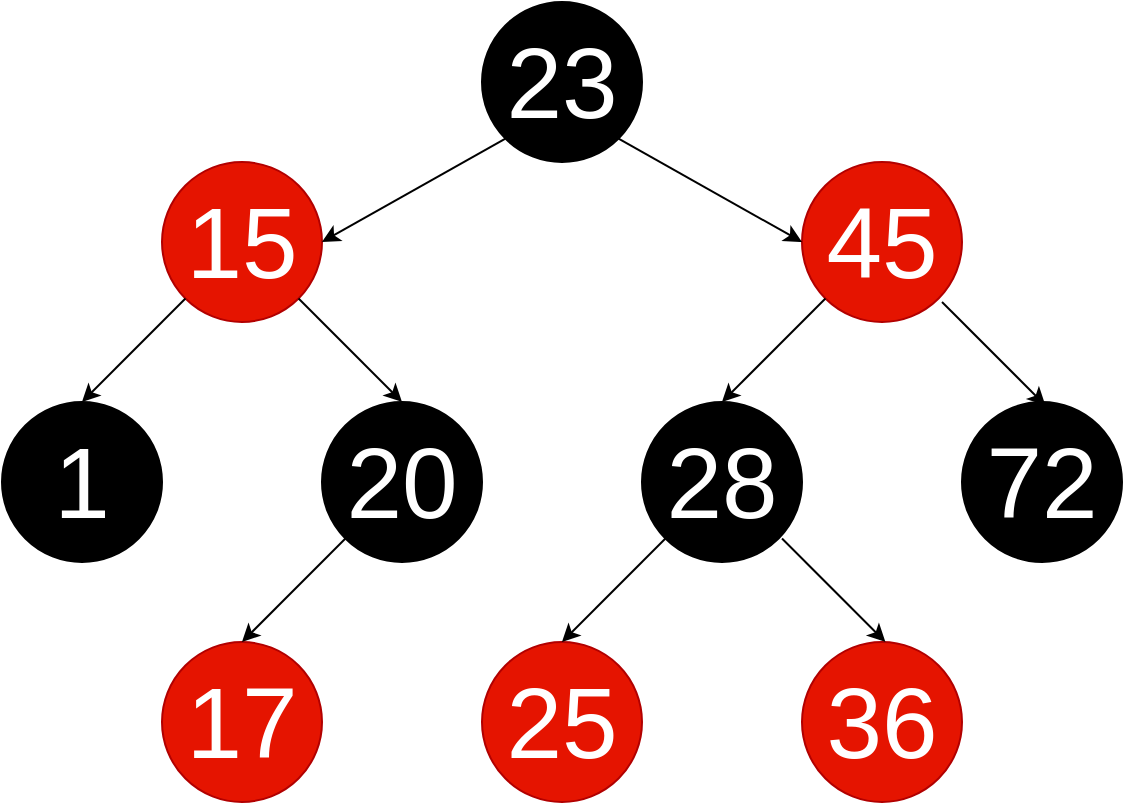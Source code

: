 <mxfile version="13.10.0" type="device"><diagram id="B3Tf9Wo34fplJmG7fJf3" name="Page-1"><mxGraphModel dx="1418" dy="795" grid="1" gridSize="10" guides="1" tooltips="1" connect="1" arrows="1" fold="1" page="1" pageScale="1" pageWidth="827" pageHeight="1169" math="0" shadow="0"><root><mxCell id="0"/><mxCell id="1" parent="0"/><mxCell id="bHyj93y7rkMw5JfO5uWG-1" value="&lt;font style=&quot;font-size: 50px&quot; color=&quot;#ffffff&quot;&gt;23&lt;/font&gt;" style="ellipse;whiteSpace=wrap;html=1;aspect=fixed;fillColor=#000000;" vertex="1" parent="1"><mxGeometry x="280" y="80" width="80" height="80" as="geometry"/></mxCell><mxCell id="bHyj93y7rkMw5JfO5uWG-2" value="&lt;font style=&quot;font-size: 50px&quot; color=&quot;#ffffff&quot;&gt;15&lt;/font&gt;" style="ellipse;whiteSpace=wrap;html=1;aspect=fixed;fillColor=#e51400;strokeColor=#B20000;fontColor=#ffffff;" vertex="1" parent="1"><mxGeometry x="120" y="160" width="80" height="80" as="geometry"/></mxCell><mxCell id="bHyj93y7rkMw5JfO5uWG-4" value="&lt;font style=&quot;font-size: 50px&quot; color=&quot;#ffffff&quot;&gt;45&lt;/font&gt;" style="ellipse;whiteSpace=wrap;html=1;aspect=fixed;fillColor=#e51400;strokeColor=#B20000;fontColor=#ffffff;" vertex="1" parent="1"><mxGeometry x="440" y="160" width="80" height="80" as="geometry"/></mxCell><mxCell id="bHyj93y7rkMw5JfO5uWG-5" value="&lt;font style=&quot;font-size: 50px&quot; color=&quot;#ffffff&quot;&gt;1&lt;/font&gt;" style="ellipse;whiteSpace=wrap;html=1;aspect=fixed;fillColor=#000000;" vertex="1" parent="1"><mxGeometry x="40" y="280" width="80" height="80" as="geometry"/></mxCell><mxCell id="bHyj93y7rkMw5JfO5uWG-6" value="&lt;font style=&quot;font-size: 50px&quot; color=&quot;#ffffff&quot;&gt;20&lt;/font&gt;" style="ellipse;whiteSpace=wrap;html=1;aspect=fixed;fillColor=#000000;" vertex="1" parent="1"><mxGeometry x="200" y="280" width="80" height="80" as="geometry"/></mxCell><mxCell id="bHyj93y7rkMw5JfO5uWG-7" value="&lt;font style=&quot;font-size: 50px&quot; color=&quot;#ffffff&quot;&gt;28&lt;/font&gt;" style="ellipse;whiteSpace=wrap;html=1;aspect=fixed;fillColor=#000000;" vertex="1" parent="1"><mxGeometry x="360" y="280" width="80" height="80" as="geometry"/></mxCell><mxCell id="bHyj93y7rkMw5JfO5uWG-8" value="&lt;font style=&quot;font-size: 50px&quot; color=&quot;#ffffff&quot;&gt;72&lt;/font&gt;" style="ellipse;whiteSpace=wrap;html=1;aspect=fixed;fillColor=#000000;" vertex="1" parent="1"><mxGeometry x="520" y="280" width="80" height="80" as="geometry"/></mxCell><mxCell id="bHyj93y7rkMw5JfO5uWG-9" value="&lt;font style=&quot;font-size: 50px&quot; color=&quot;#ffffff&quot;&gt;17&lt;/font&gt;" style="ellipse;whiteSpace=wrap;html=1;aspect=fixed;fillColor=#e51400;strokeColor=#B20000;fontColor=#ffffff;" vertex="1" parent="1"><mxGeometry x="120" y="400" width="80" height="80" as="geometry"/></mxCell><mxCell id="bHyj93y7rkMw5JfO5uWG-10" value="&lt;font style=&quot;font-size: 50px&quot; color=&quot;#ffffff&quot;&gt;25&lt;/font&gt;" style="ellipse;whiteSpace=wrap;html=1;aspect=fixed;fillColor=#e51400;strokeColor=#B20000;fontColor=#ffffff;" vertex="1" parent="1"><mxGeometry x="280" y="400" width="80" height="80" as="geometry"/></mxCell><mxCell id="bHyj93y7rkMw5JfO5uWG-11" value="&lt;font style=&quot;font-size: 50px&quot; color=&quot;#ffffff&quot;&gt;36&lt;/font&gt;" style="ellipse;whiteSpace=wrap;html=1;aspect=fixed;fillColor=#e51400;strokeColor=#B20000;fontColor=#ffffff;" vertex="1" parent="1"><mxGeometry x="440" y="400" width="80" height="80" as="geometry"/></mxCell><mxCell id="bHyj93y7rkMw5JfO5uWG-12" value="" style="endArrow=classic;html=1;exitX=0;exitY=1;exitDx=0;exitDy=0;entryX=1;entryY=0.5;entryDx=0;entryDy=0;" edge="1" parent="1" source="bHyj93y7rkMw5JfO5uWG-1" target="bHyj93y7rkMw5JfO5uWG-2"><mxGeometry width="50" height="50" relative="1" as="geometry"><mxPoint x="200" y="90" as="sourcePoint"/><mxPoint x="250" y="40" as="targetPoint"/></mxGeometry></mxCell><mxCell id="bHyj93y7rkMw5JfO5uWG-13" value="" style="endArrow=classic;html=1;exitX=1;exitY=1;exitDx=0;exitDy=0;entryX=0;entryY=0.5;entryDx=0;entryDy=0;" edge="1" parent="1" source="bHyj93y7rkMw5JfO5uWG-1" target="bHyj93y7rkMw5JfO5uWG-4"><mxGeometry width="50" height="50" relative="1" as="geometry"><mxPoint x="321.716" y="180.004" as="sourcePoint"/><mxPoint x="230" y="231.72" as="targetPoint"/></mxGeometry></mxCell><mxCell id="bHyj93y7rkMw5JfO5uWG-14" value="" style="endArrow=classic;html=1;exitX=0;exitY=1;exitDx=0;exitDy=0;entryX=0.5;entryY=0;entryDx=0;entryDy=0;" edge="1" parent="1" source="bHyj93y7rkMw5JfO5uWG-2" target="bHyj93y7rkMw5JfO5uWG-5"><mxGeometry width="50" height="50" relative="1" as="geometry"><mxPoint x="50" y="230" as="sourcePoint"/><mxPoint x="100" y="180" as="targetPoint"/></mxGeometry></mxCell><mxCell id="bHyj93y7rkMw5JfO5uWG-15" value="" style="endArrow=classic;html=1;exitX=0;exitY=1;exitDx=0;exitDy=0;entryX=0.5;entryY=0;entryDx=0;entryDy=0;" edge="1" parent="1"><mxGeometry width="50" height="50" relative="1" as="geometry"><mxPoint x="451.716" y="228.284" as="sourcePoint"/><mxPoint x="400" y="280" as="targetPoint"/></mxGeometry></mxCell><mxCell id="bHyj93y7rkMw5JfO5uWG-16" value="" style="endArrow=classic;html=1;exitX=1;exitY=1;exitDx=0;exitDy=0;entryX=0.5;entryY=0;entryDx=0;entryDy=0;" edge="1" parent="1" source="bHyj93y7rkMw5JfO5uWG-2" target="bHyj93y7rkMw5JfO5uWG-6"><mxGeometry width="50" height="50" relative="1" as="geometry"><mxPoint x="270" y="260" as="sourcePoint"/><mxPoint x="320" y="210" as="targetPoint"/></mxGeometry></mxCell><mxCell id="bHyj93y7rkMw5JfO5uWG-18" value="" style="endArrow=classic;html=1;exitX=1;exitY=1;exitDx=0;exitDy=0;entryX=0.5;entryY=0;entryDx=0;entryDy=0;" edge="1" parent="1"><mxGeometry width="50" height="50" relative="1" as="geometry"><mxPoint x="510.004" y="230.004" as="sourcePoint"/><mxPoint x="561.72" y="281.72" as="targetPoint"/></mxGeometry></mxCell><mxCell id="bHyj93y7rkMw5JfO5uWG-19" value="" style="endArrow=classic;html=1;exitX=0;exitY=1;exitDx=0;exitDy=0;entryX=0.5;entryY=0;entryDx=0;entryDy=0;" edge="1" parent="1"><mxGeometry width="50" height="50" relative="1" as="geometry"><mxPoint x="211.716" y="348.284" as="sourcePoint"/><mxPoint x="160" y="400" as="targetPoint"/></mxGeometry></mxCell><mxCell id="bHyj93y7rkMw5JfO5uWG-20" value="" style="endArrow=classic;html=1;exitX=0;exitY=1;exitDx=0;exitDy=0;entryX=0.5;entryY=0;entryDx=0;entryDy=0;" edge="1" parent="1"><mxGeometry width="50" height="50" relative="1" as="geometry"><mxPoint x="371.716" y="348.284" as="sourcePoint"/><mxPoint x="320" y="400" as="targetPoint"/></mxGeometry></mxCell><mxCell id="bHyj93y7rkMw5JfO5uWG-22" value="" style="endArrow=classic;html=1;exitX=1;exitY=1;exitDx=0;exitDy=0;entryX=0.5;entryY=0;entryDx=0;entryDy=0;" edge="1" parent="1"><mxGeometry width="50" height="50" relative="1" as="geometry"><mxPoint x="430.004" y="348.284" as="sourcePoint"/><mxPoint x="481.72" y="400" as="targetPoint"/></mxGeometry></mxCell></root></mxGraphModel></diagram></mxfile>
